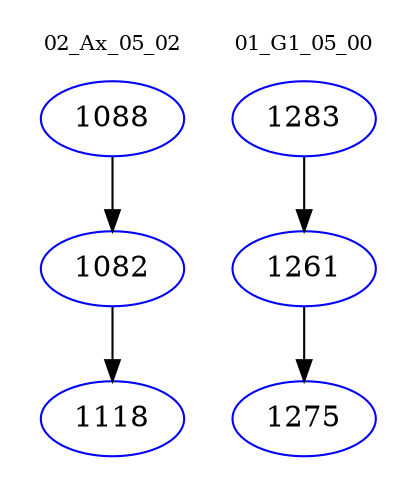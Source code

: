 digraph{
subgraph cluster_0 {
color = white
label = "02_Ax_05_02";
fontsize=10;
T0_1088 [label="1088", color="blue"]
T0_1088 -> T0_1082 [color="black"]
T0_1082 [label="1082", color="blue"]
T0_1082 -> T0_1118 [color="black"]
T0_1118 [label="1118", color="blue"]
}
subgraph cluster_1 {
color = white
label = "01_G1_05_00";
fontsize=10;
T1_1283 [label="1283", color="blue"]
T1_1283 -> T1_1261 [color="black"]
T1_1261 [label="1261", color="blue"]
T1_1261 -> T1_1275 [color="black"]
T1_1275 [label="1275", color="blue"]
}
}
